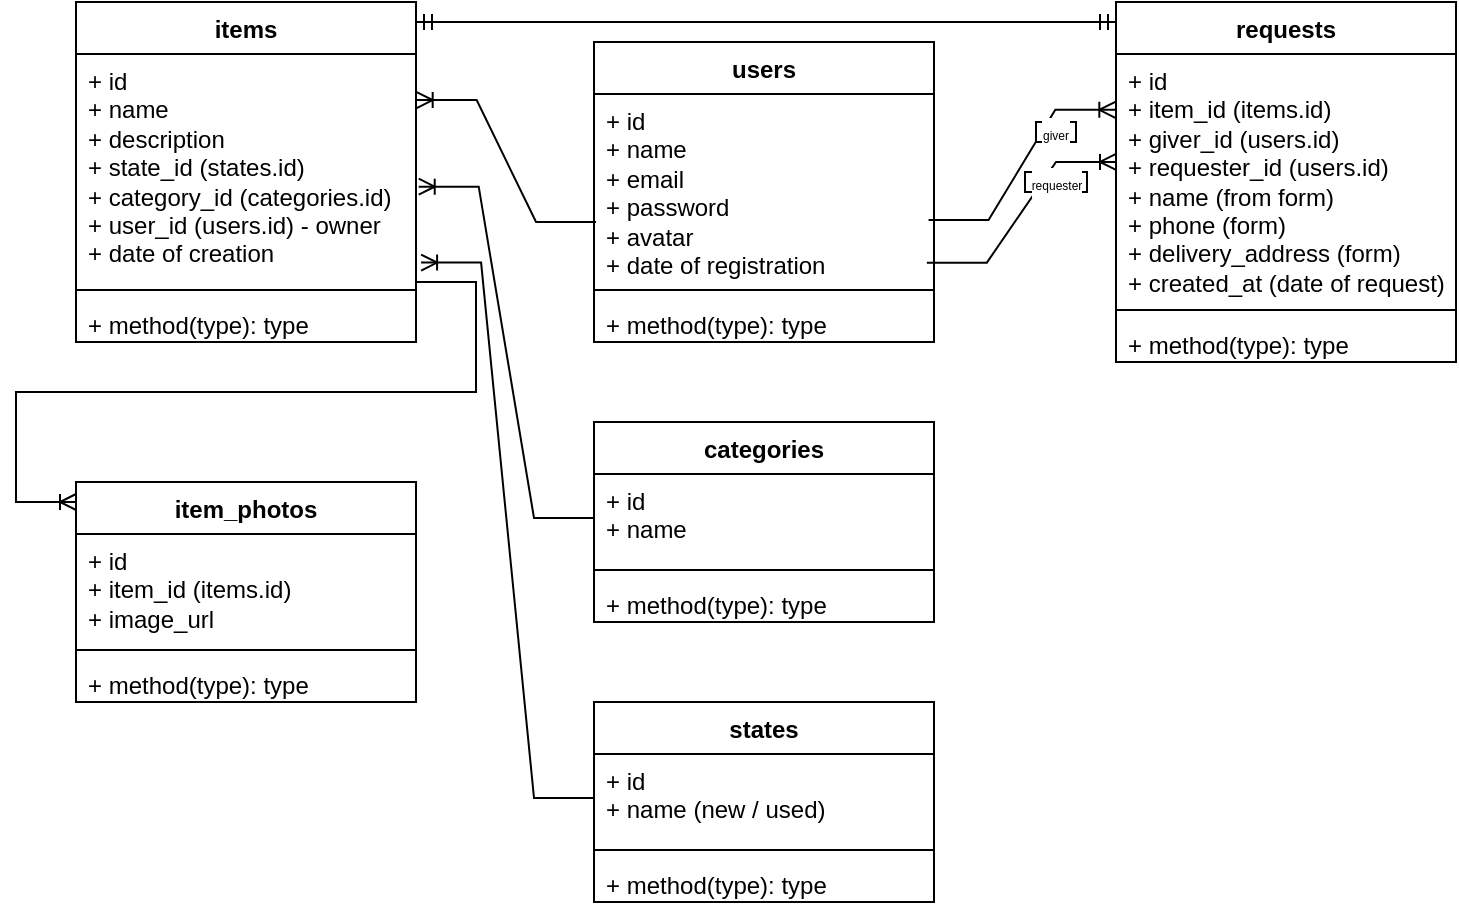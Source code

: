 <mxfile version="27.0.9">
  <diagram name="Страница — 1" id="TE8ORYA5zkhygcP7eCWW">
    <mxGraphModel dx="1106" dy="571" grid="1" gridSize="10" guides="1" tooltips="1" connect="1" arrows="1" fold="1" page="1" pageScale="1" pageWidth="827" pageHeight="1169" math="0" shadow="0">
      <root>
        <mxCell id="0" />
        <mxCell id="1" parent="0" />
        <mxCell id="AzUC_-RSQBcQG5S_Dz8D-5" value="users" style="swimlane;fontStyle=1;align=center;verticalAlign=top;childLayout=stackLayout;horizontal=1;startSize=26;horizontalStack=0;resizeParent=1;resizeParentMax=0;resizeLast=0;collapsible=1;marginBottom=0;whiteSpace=wrap;html=1;" vertex="1" parent="1">
          <mxGeometry x="329" y="100" width="170" height="150" as="geometry" />
        </mxCell>
        <mxCell id="AzUC_-RSQBcQG5S_Dz8D-6" value="+ id&lt;div&gt;+ name&lt;/div&gt;&lt;div&gt;+ email&lt;/div&gt;&lt;div&gt;+ password&lt;/div&gt;&lt;div&gt;+ avatar&lt;/div&gt;&lt;div&gt;+ date of registration&lt;/div&gt;" style="text;strokeColor=none;fillColor=none;align=left;verticalAlign=top;spacingLeft=4;spacingRight=4;overflow=hidden;rotatable=0;points=[[0,0.5],[1,0.5]];portConstraint=eastwest;whiteSpace=wrap;html=1;" vertex="1" parent="AzUC_-RSQBcQG5S_Dz8D-5">
          <mxGeometry y="26" width="170" height="94" as="geometry" />
        </mxCell>
        <mxCell id="AzUC_-RSQBcQG5S_Dz8D-7" value="" style="line;strokeWidth=1;fillColor=none;align=left;verticalAlign=middle;spacingTop=-1;spacingLeft=3;spacingRight=3;rotatable=0;labelPosition=right;points=[];portConstraint=eastwest;strokeColor=inherit;" vertex="1" parent="AzUC_-RSQBcQG5S_Dz8D-5">
          <mxGeometry y="120" width="170" height="8" as="geometry" />
        </mxCell>
        <mxCell id="AzUC_-RSQBcQG5S_Dz8D-8" value="+ method(type): type" style="text;strokeColor=none;fillColor=none;align=left;verticalAlign=top;spacingLeft=4;spacingRight=4;overflow=hidden;rotatable=0;points=[[0,0.5],[1,0.5]];portConstraint=eastwest;whiteSpace=wrap;html=1;" vertex="1" parent="AzUC_-RSQBcQG5S_Dz8D-5">
          <mxGeometry y="128" width="170" height="22" as="geometry" />
        </mxCell>
        <mxCell id="AzUC_-RSQBcQG5S_Dz8D-15" value="items" style="swimlane;fontStyle=1;align=center;verticalAlign=top;childLayout=stackLayout;horizontal=1;startSize=26;horizontalStack=0;resizeParent=1;resizeParentMax=0;resizeLast=0;collapsible=1;marginBottom=0;whiteSpace=wrap;html=1;" vertex="1" parent="1">
          <mxGeometry x="70" y="80" width="170" height="170" as="geometry" />
        </mxCell>
        <mxCell id="AzUC_-RSQBcQG5S_Dz8D-16" value="+ id&lt;div&gt;+ name&lt;/div&gt;&lt;div&gt;+ description&lt;/div&gt;&lt;div&gt;+ state_id (states.id)&lt;/div&gt;&lt;div&gt;+&amp;nbsp;category_id (categories.id)&lt;/div&gt;&lt;div&gt;&lt;span style=&quot;background-color: transparent; color: light-dark(rgb(0, 0, 0), rgb(255, 255, 255));&quot;&gt;+ user_id (users.id) - owner&lt;/span&gt;&lt;/div&gt;&lt;div&gt;+ date of creation&lt;span style=&quot;background-color: transparent; color: light-dark(rgb(0, 0, 0), rgb(255, 255, 255));&quot;&gt;&lt;/span&gt;&lt;/div&gt;" style="text;strokeColor=none;fillColor=none;align=left;verticalAlign=top;spacingLeft=4;spacingRight=4;overflow=hidden;rotatable=0;points=[[0,0.5],[1,0.5]];portConstraint=eastwest;whiteSpace=wrap;html=1;" vertex="1" parent="AzUC_-RSQBcQG5S_Dz8D-15">
          <mxGeometry y="26" width="170" height="114" as="geometry" />
        </mxCell>
        <mxCell id="AzUC_-RSQBcQG5S_Dz8D-17" value="" style="line;strokeWidth=1;fillColor=none;align=left;verticalAlign=middle;spacingTop=-1;spacingLeft=3;spacingRight=3;rotatable=0;labelPosition=right;points=[];portConstraint=eastwest;strokeColor=inherit;" vertex="1" parent="AzUC_-RSQBcQG5S_Dz8D-15">
          <mxGeometry y="140" width="170" height="8" as="geometry" />
        </mxCell>
        <mxCell id="AzUC_-RSQBcQG5S_Dz8D-18" value="+ method(type): type" style="text;strokeColor=none;fillColor=none;align=left;verticalAlign=top;spacingLeft=4;spacingRight=4;overflow=hidden;rotatable=0;points=[[0,0.5],[1,0.5]];portConstraint=eastwest;whiteSpace=wrap;html=1;" vertex="1" parent="AzUC_-RSQBcQG5S_Dz8D-15">
          <mxGeometry y="148" width="170" height="22" as="geometry" />
        </mxCell>
        <mxCell id="AzUC_-RSQBcQG5S_Dz8D-19" value="categories" style="swimlane;fontStyle=1;align=center;verticalAlign=top;childLayout=stackLayout;horizontal=1;startSize=26;horizontalStack=0;resizeParent=1;resizeParentMax=0;resizeLast=0;collapsible=1;marginBottom=0;whiteSpace=wrap;html=1;" vertex="1" parent="1">
          <mxGeometry x="329" y="290" width="170" height="100" as="geometry" />
        </mxCell>
        <mxCell id="AzUC_-RSQBcQG5S_Dz8D-20" value="+ id&lt;div&gt;+ name&lt;/div&gt;&lt;div&gt;&lt;br&gt;&lt;/div&gt;" style="text;strokeColor=none;fillColor=none;align=left;verticalAlign=top;spacingLeft=4;spacingRight=4;overflow=hidden;rotatable=0;points=[[0,0.5],[1,0.5]];portConstraint=eastwest;whiteSpace=wrap;html=1;" vertex="1" parent="AzUC_-RSQBcQG5S_Dz8D-19">
          <mxGeometry y="26" width="170" height="44" as="geometry" />
        </mxCell>
        <mxCell id="AzUC_-RSQBcQG5S_Dz8D-21" value="" style="line;strokeWidth=1;fillColor=none;align=left;verticalAlign=middle;spacingTop=-1;spacingLeft=3;spacingRight=3;rotatable=0;labelPosition=right;points=[];portConstraint=eastwest;strokeColor=inherit;" vertex="1" parent="AzUC_-RSQBcQG5S_Dz8D-19">
          <mxGeometry y="70" width="170" height="8" as="geometry" />
        </mxCell>
        <mxCell id="AzUC_-RSQBcQG5S_Dz8D-22" value="+ method(type): type" style="text;strokeColor=none;fillColor=none;align=left;verticalAlign=top;spacingLeft=4;spacingRight=4;overflow=hidden;rotatable=0;points=[[0,0.5],[1,0.5]];portConstraint=eastwest;whiteSpace=wrap;html=1;" vertex="1" parent="AzUC_-RSQBcQG5S_Dz8D-19">
          <mxGeometry y="78" width="170" height="22" as="geometry" />
        </mxCell>
        <mxCell id="AzUC_-RSQBcQG5S_Dz8D-23" value="item_photos" style="swimlane;fontStyle=1;align=center;verticalAlign=top;childLayout=stackLayout;horizontal=1;startSize=26;horizontalStack=0;resizeParent=1;resizeParentMax=0;resizeLast=0;collapsible=1;marginBottom=0;whiteSpace=wrap;html=1;" vertex="1" parent="1">
          <mxGeometry x="70" y="320" width="170" height="110" as="geometry" />
        </mxCell>
        <mxCell id="AzUC_-RSQBcQG5S_Dz8D-24" value="+ id&lt;div&gt;+ item_id (items.id)&lt;/div&gt;&lt;div&gt;+&amp;nbsp;image_url&lt;/div&gt;" style="text;strokeColor=none;fillColor=none;align=left;verticalAlign=top;spacingLeft=4;spacingRight=4;overflow=hidden;rotatable=0;points=[[0,0.5],[1,0.5]];portConstraint=eastwest;whiteSpace=wrap;html=1;" vertex="1" parent="AzUC_-RSQBcQG5S_Dz8D-23">
          <mxGeometry y="26" width="170" height="54" as="geometry" />
        </mxCell>
        <mxCell id="AzUC_-RSQBcQG5S_Dz8D-25" value="" style="line;strokeWidth=1;fillColor=none;align=left;verticalAlign=middle;spacingTop=-1;spacingLeft=3;spacingRight=3;rotatable=0;labelPosition=right;points=[];portConstraint=eastwest;strokeColor=inherit;" vertex="1" parent="AzUC_-RSQBcQG5S_Dz8D-23">
          <mxGeometry y="80" width="170" height="8" as="geometry" />
        </mxCell>
        <mxCell id="AzUC_-RSQBcQG5S_Dz8D-26" value="+ method(type): type" style="text;strokeColor=none;fillColor=none;align=left;verticalAlign=top;spacingLeft=4;spacingRight=4;overflow=hidden;rotatable=0;points=[[0,0.5],[1,0.5]];portConstraint=eastwest;whiteSpace=wrap;html=1;" vertex="1" parent="AzUC_-RSQBcQG5S_Dz8D-23">
          <mxGeometry y="88" width="170" height="22" as="geometry" />
        </mxCell>
        <mxCell id="AzUC_-RSQBcQG5S_Dz8D-27" value="requests" style="swimlane;fontStyle=1;align=center;verticalAlign=top;childLayout=stackLayout;horizontal=1;startSize=26;horizontalStack=0;resizeParent=1;resizeParentMax=0;resizeLast=0;collapsible=1;marginBottom=0;whiteSpace=wrap;html=1;" vertex="1" parent="1">
          <mxGeometry x="590" y="80" width="170" height="180" as="geometry" />
        </mxCell>
        <mxCell id="AzUC_-RSQBcQG5S_Dz8D-28" value="+ id&lt;div&gt;+ item_id (items.id)&lt;/div&gt;&lt;div&gt;+&amp;nbsp;&lt;span style=&quot;background-color: transparent; color: light-dark(rgb(0, 0, 0), rgb(255, 255, 255));&quot;&gt;giver_id (users.id)&lt;/span&gt;&lt;/div&gt;&lt;div&gt;+ requester_id (users.id)&lt;/div&gt;&lt;div&gt;+ name (from form)&lt;/div&gt;&lt;div&gt;+ phone&amp;nbsp;&lt;span style=&quot;background-color: transparent; color: light-dark(rgb(0, 0, 0), rgb(255, 255, 255));&quot;&gt;(form)&lt;/span&gt;&lt;/div&gt;&lt;div&gt;+ delivery_address&amp;nbsp;&lt;span style=&quot;background-color: transparent; color: light-dark(rgb(0, 0, 0), rgb(255, 255, 255));&quot;&gt;(form)&lt;/span&gt;&lt;/div&gt;&lt;div&gt;+&amp;nbsp;created_at (date of request)&lt;/div&gt;" style="text;strokeColor=none;fillColor=none;align=left;verticalAlign=top;spacingLeft=4;spacingRight=4;overflow=hidden;rotatable=0;points=[[0,0.5],[1,0.5]];portConstraint=eastwest;whiteSpace=wrap;html=1;" vertex="1" parent="AzUC_-RSQBcQG5S_Dz8D-27">
          <mxGeometry y="26" width="170" height="124" as="geometry" />
        </mxCell>
        <mxCell id="AzUC_-RSQBcQG5S_Dz8D-29" value="" style="line;strokeWidth=1;fillColor=none;align=left;verticalAlign=middle;spacingTop=-1;spacingLeft=3;spacingRight=3;rotatable=0;labelPosition=right;points=[];portConstraint=eastwest;strokeColor=inherit;" vertex="1" parent="AzUC_-RSQBcQG5S_Dz8D-27">
          <mxGeometry y="150" width="170" height="8" as="geometry" />
        </mxCell>
        <mxCell id="AzUC_-RSQBcQG5S_Dz8D-30" value="+ method(type): type" style="text;strokeColor=none;fillColor=none;align=left;verticalAlign=top;spacingLeft=4;spacingRight=4;overflow=hidden;rotatable=0;points=[[0,0.5],[1,0.5]];portConstraint=eastwest;whiteSpace=wrap;html=1;" vertex="1" parent="AzUC_-RSQBcQG5S_Dz8D-27">
          <mxGeometry y="158" width="170" height="22" as="geometry" />
        </mxCell>
        <mxCell id="AzUC_-RSQBcQG5S_Dz8D-42" value="" style="edgeStyle=entityRelationEdgeStyle;fontSize=12;html=1;endArrow=ERoneToMany;rounded=0;strokeColor=default;align=center;verticalAlign=middle;fontFamily=Helvetica;fontColor=default;labelBackgroundColor=default;exitX=0.984;exitY=0.67;exitDx=0;exitDy=0;exitPerimeter=0;entryX=-0.002;entryY=0.225;entryDx=0;entryDy=0;entryPerimeter=0;" edge="1" parent="1" source="AzUC_-RSQBcQG5S_Dz8D-6" target="AzUC_-RSQBcQG5S_Dz8D-28">
          <mxGeometry width="100" height="100" relative="1" as="geometry">
            <mxPoint x="500" y="190" as="sourcePoint" />
            <mxPoint x="580" y="130" as="targetPoint" />
          </mxGeometry>
        </mxCell>
        <mxCell id="AzUC_-RSQBcQG5S_Dz8D-45" value="" style="edgeStyle=entityRelationEdgeStyle;shape=connector;rounded=0;orthogonalLoop=1;jettySize=auto;html=1;strokeColor=default;align=center;verticalAlign=middle;fontFamily=Helvetica;fontSize=12;fontColor=default;labelBackgroundColor=default;endArrow=ERoneToMany;exitX=0.006;exitY=0.681;exitDx=0;exitDy=0;entryX=1.002;entryY=0.202;entryDx=0;entryDy=0;entryPerimeter=0;exitPerimeter=0;" edge="1" parent="1" source="AzUC_-RSQBcQG5S_Dz8D-6" target="AzUC_-RSQBcQG5S_Dz8D-16">
          <mxGeometry relative="1" as="geometry">
            <Array as="points">
              <mxPoint x="320" y="180" />
              <mxPoint x="290" y="140" />
              <mxPoint x="280" y="150" />
              <mxPoint x="310" y="180" />
              <mxPoint x="280" y="200" />
            </Array>
          </mxGeometry>
        </mxCell>
        <mxCell id="AzUC_-RSQBcQG5S_Dz8D-48" value="" style="edgeStyle=entityRelationEdgeStyle;shape=connector;rounded=0;orthogonalLoop=1;jettySize=auto;html=1;strokeColor=default;align=center;verticalAlign=middle;fontFamily=Helvetica;fontSize=12;fontColor=default;labelBackgroundColor=default;endArrow=ERoneToMany;exitX=0;exitY=0.5;exitDx=0;exitDy=0;entryX=1.008;entryY=0.582;entryDx=0;entryDy=0;entryPerimeter=0;" edge="1" parent="1" source="AzUC_-RSQBcQG5S_Dz8D-20" target="AzUC_-RSQBcQG5S_Dz8D-16">
          <mxGeometry relative="1" as="geometry">
            <mxPoint x="389" y="353" as="sourcePoint" />
            <mxPoint x="300" y="280" as="targetPoint" />
            <Array as="points">
              <mxPoint x="380" y="370" />
              <mxPoint x="370" y="370" />
              <mxPoint x="340" y="390" />
              <mxPoint x="240" y="180" />
            </Array>
          </mxGeometry>
        </mxCell>
        <mxCell id="AzUC_-RSQBcQG5S_Dz8D-51" value="" style="edgeStyle=entityRelationEdgeStyle;fontSize=12;html=1;endArrow=ERoneToMany;rounded=0;strokeColor=default;align=center;verticalAlign=middle;fontFamily=Helvetica;fontColor=default;labelBackgroundColor=default;" edge="1" parent="1">
          <mxGeometry width="100" height="100" relative="1" as="geometry">
            <mxPoint x="240" y="220" as="sourcePoint" />
            <mxPoint x="70" y="330" as="targetPoint" />
            <Array as="points">
              <mxPoint x="250" y="200" />
              <mxPoint x="250" y="240" />
              <mxPoint x="270" y="300" />
              <mxPoint x="260" y="230" />
              <mxPoint x="160" y="250" />
            </Array>
          </mxGeometry>
        </mxCell>
        <mxCell id="AzUC_-RSQBcQG5S_Dz8D-52" value="" style="edgeStyle=entityRelationEdgeStyle;fontSize=12;html=1;endArrow=ERmandOne;startArrow=ERmandOne;rounded=0;strokeColor=default;align=center;verticalAlign=middle;fontFamily=Helvetica;fontColor=default;labelBackgroundColor=default;exitX=1;exitY=0.059;exitDx=0;exitDy=0;exitPerimeter=0;" edge="1" parent="1" source="AzUC_-RSQBcQG5S_Dz8D-15">
          <mxGeometry width="100" height="100" relative="1" as="geometry">
            <mxPoint x="240" y="88" as="sourcePoint" />
            <mxPoint x="590" y="90" as="targetPoint" />
            <Array as="points">
              <mxPoint x="334" y="-200" />
              <mxPoint x="410" y="90" />
              <mxPoint x="430" y="30" />
            </Array>
          </mxGeometry>
        </mxCell>
        <mxCell id="AzUC_-RSQBcQG5S_Dz8D-53" value="states" style="swimlane;fontStyle=1;align=center;verticalAlign=top;childLayout=stackLayout;horizontal=1;startSize=26;horizontalStack=0;resizeParent=1;resizeParentMax=0;resizeLast=0;collapsible=1;marginBottom=0;whiteSpace=wrap;html=1;" vertex="1" parent="1">
          <mxGeometry x="329" y="430" width="170" height="100" as="geometry" />
        </mxCell>
        <mxCell id="AzUC_-RSQBcQG5S_Dz8D-54" value="+ id&lt;div&gt;+ name&amp;nbsp;&lt;span style=&quot;background-color: transparent; color: light-dark(rgb(0, 0, 0), rgb(255, 255, 255));&quot;&gt;(new / used)&lt;/span&gt;&lt;/div&gt;&lt;div&gt;&lt;br&gt;&lt;/div&gt;" style="text;strokeColor=none;fillColor=none;align=left;verticalAlign=top;spacingLeft=4;spacingRight=4;overflow=hidden;rotatable=0;points=[[0,0.5],[1,0.5]];portConstraint=eastwest;whiteSpace=wrap;html=1;" vertex="1" parent="AzUC_-RSQBcQG5S_Dz8D-53">
          <mxGeometry y="26" width="170" height="44" as="geometry" />
        </mxCell>
        <mxCell id="AzUC_-RSQBcQG5S_Dz8D-55" value="" style="line;strokeWidth=1;fillColor=none;align=left;verticalAlign=middle;spacingTop=-1;spacingLeft=3;spacingRight=3;rotatable=0;labelPosition=right;points=[];portConstraint=eastwest;strokeColor=inherit;" vertex="1" parent="AzUC_-RSQBcQG5S_Dz8D-53">
          <mxGeometry y="70" width="170" height="8" as="geometry" />
        </mxCell>
        <mxCell id="AzUC_-RSQBcQG5S_Dz8D-56" value="+ method(type): type" style="text;strokeColor=none;fillColor=none;align=left;verticalAlign=top;spacingLeft=4;spacingRight=4;overflow=hidden;rotatable=0;points=[[0,0.5],[1,0.5]];portConstraint=eastwest;whiteSpace=wrap;html=1;" vertex="1" parent="AzUC_-RSQBcQG5S_Dz8D-53">
          <mxGeometry y="78" width="170" height="22" as="geometry" />
        </mxCell>
        <mxCell id="AzUC_-RSQBcQG5S_Dz8D-59" value="" style="edgeStyle=entityRelationEdgeStyle;shape=connector;rounded=0;orthogonalLoop=1;jettySize=auto;html=1;strokeColor=default;align=center;verticalAlign=middle;fontFamily=Helvetica;fontSize=12;fontColor=default;labelBackgroundColor=default;endArrow=ERoneToMany;exitX=0;exitY=0.5;exitDx=0;exitDy=0;entryX=1.015;entryY=0.915;entryDx=0;entryDy=0;entryPerimeter=0;" edge="1" parent="1" source="AzUC_-RSQBcQG5S_Dz8D-54" target="AzUC_-RSQBcQG5S_Dz8D-16">
          <mxGeometry relative="1" as="geometry">
            <mxPoint x="379" y="496" as="sourcePoint" />
            <mxPoint x="291" y="330" as="targetPoint" />
            <Array as="points">
              <mxPoint x="430" y="528" />
              <mxPoint x="420" y="528" />
              <mxPoint x="210" y="520" />
              <mxPoint x="390" y="548" />
              <mxPoint x="220" y="510" />
              <mxPoint x="290" y="338" />
            </Array>
          </mxGeometry>
        </mxCell>
        <mxCell id="AzUC_-RSQBcQG5S_Dz8D-61" value="" style="edgeStyle=entityRelationEdgeStyle;fontSize=12;html=1;endArrow=ERoneToMany;rounded=0;strokeColor=default;align=center;verticalAlign=middle;fontFamily=Helvetica;fontColor=default;labelBackgroundColor=default;exitX=0.979;exitY=0.897;exitDx=0;exitDy=0;exitPerimeter=0;entryX=0;entryY=0.435;entryDx=0;entryDy=0;entryPerimeter=0;" edge="1" parent="1" source="AzUC_-RSQBcQG5S_Dz8D-6" target="AzUC_-RSQBcQG5S_Dz8D-28">
          <mxGeometry width="100" height="100" relative="1" as="geometry">
            <mxPoint x="530" y="215" as="sourcePoint" />
            <mxPoint x="624" y="160" as="targetPoint" />
            <Array as="points">
              <mxPoint x="560" y="190" />
            </Array>
          </mxGeometry>
        </mxCell>
        <mxCell id="AzUC_-RSQBcQG5S_Dz8D-65" value="&lt;font style=&quot;font-size: 6px;&quot;&gt;requester&lt;/font&gt;" style="rounded=0;whiteSpace=wrap;html=1;fontFamily=Helvetica;fontSize=12;fontColor=default;labelBackgroundColor=default;" vertex="1" parent="1">
          <mxGeometry x="544.5" y="165" width="31" height="10" as="geometry" />
        </mxCell>
        <mxCell id="AzUC_-RSQBcQG5S_Dz8D-66" value="&lt;font style=&quot;font-size: 6px;&quot;&gt;giver&lt;/font&gt;" style="rounded=0;whiteSpace=wrap;html=1;fontFamily=Helvetica;fontSize=12;fontColor=default;labelBackgroundColor=default;" vertex="1" parent="1">
          <mxGeometry x="550" y="140" width="20" height="10" as="geometry" />
        </mxCell>
      </root>
    </mxGraphModel>
  </diagram>
</mxfile>
